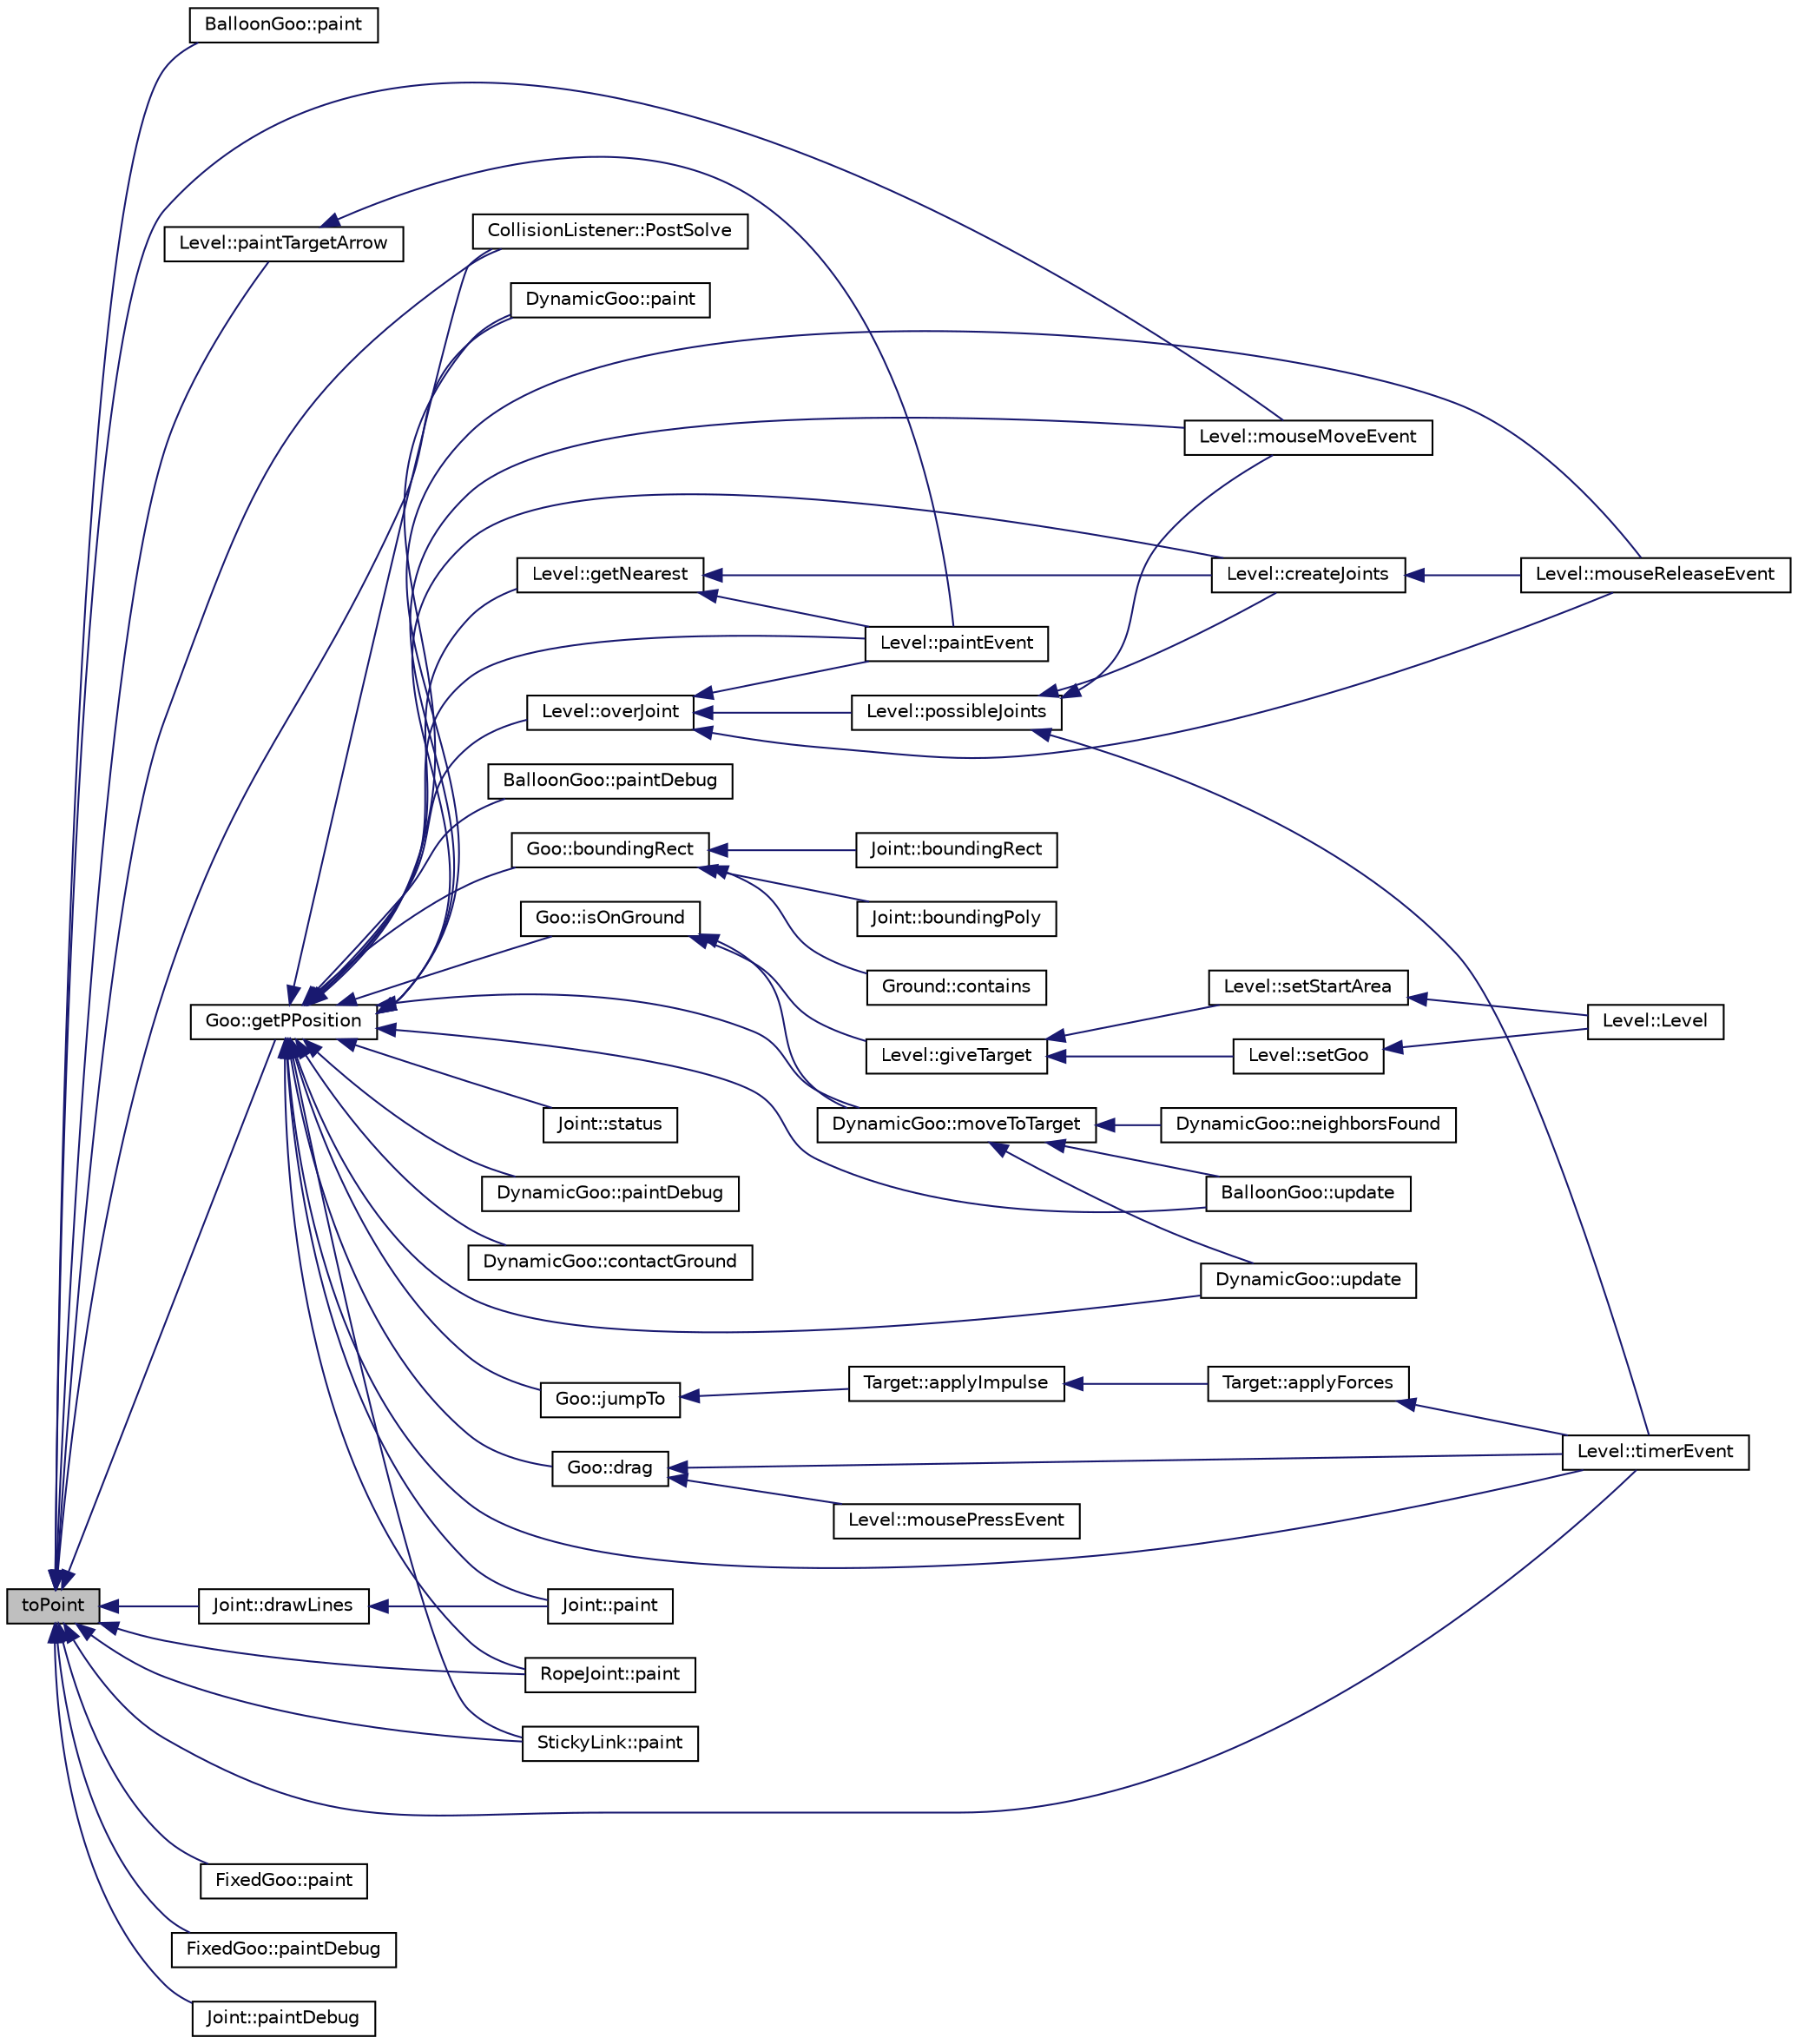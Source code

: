 digraph G
{
  edge [fontname="Helvetica",fontsize="10",labelfontname="Helvetica",labelfontsize="10"];
  node [fontname="Helvetica",fontsize="10",shape=record];
  rankdir="LR";
  Node1 [label="toPoint",height=0.2,width=0.4,color="black", fillcolor="grey75", style="filled" fontcolor="black"];
  Node1 -> Node2 [dir="back",color="midnightblue",fontsize="10",style="solid",fontname="Helvetica"];
  Node2 [label="BalloonGoo::paint",height=0.2,width=0.4,color="black", fillcolor="white", style="filled",URL="$da/dfa/classBalloonGoo.html#a634a5cf8c6d5918061f06b513ef14f84"];
  Node1 -> Node3 [dir="back",color="midnightblue",fontsize="10",style="solid",fontname="Helvetica"];
  Node3 [label="CollisionListener::PostSolve",height=0.2,width=0.4,color="black", fillcolor="white", style="filled",URL="$d7/de9/classCollisionListener.html#a031bc60d472eb4c2996bfc2be6fbc83f"];
  Node1 -> Node4 [dir="back",color="midnightblue",fontsize="10",style="solid",fontname="Helvetica"];
  Node4 [label="DynamicGoo::paint",height=0.2,width=0.4,color="black", fillcolor="white", style="filled",URL="$d6/d97/classDynamicGoo.html#a99c36b2d16a431f50669bf69bbd88098"];
  Node1 -> Node5 [dir="back",color="midnightblue",fontsize="10",style="solid",fontname="Helvetica"];
  Node5 [label="FixedGoo::paint",height=0.2,width=0.4,color="black", fillcolor="white", style="filled",URL="$d9/d15/classFixedGoo.html#ad0e68eaf96bc3a362b6d3ab947cd8331"];
  Node1 -> Node6 [dir="back",color="midnightblue",fontsize="10",style="solid",fontname="Helvetica"];
  Node6 [label="FixedGoo::paintDebug",height=0.2,width=0.4,color="black", fillcolor="white", style="filled",URL="$d9/d15/classFixedGoo.html#affa847e74f8c7f263a61432fe51db7a9"];
  Node1 -> Node7 [dir="back",color="midnightblue",fontsize="10",style="solid",fontname="Helvetica"];
  Node7 [label="Goo::getPPosition",height=0.2,width=0.4,color="black", fillcolor="white", style="filled",URL="$d5/d5d/classGoo.html#a7396488f837512c3e887f15fb82dcb8f"];
  Node7 -> Node8 [dir="back",color="midnightblue",fontsize="10",style="solid",fontname="Helvetica"];
  Node8 [label="BalloonGoo::paintDebug",height=0.2,width=0.4,color="black", fillcolor="white", style="filled",URL="$da/dfa/classBalloonGoo.html#a4634272c998c746c7a8a0c1b15cc8f69"];
  Node7 -> Node9 [dir="back",color="midnightblue",fontsize="10",style="solid",fontname="Helvetica"];
  Node9 [label="BalloonGoo::update",height=0.2,width=0.4,color="black", fillcolor="white", style="filled",URL="$da/dfa/classBalloonGoo.html#af5f6a827b0786213637689f48ca7e329"];
  Node7 -> Node3 [dir="back",color="midnightblue",fontsize="10",style="solid",fontname="Helvetica"];
  Node7 -> Node10 [dir="back",color="midnightblue",fontsize="10",style="solid",fontname="Helvetica"];
  Node10 [label="DynamicGoo::moveToTarget",height=0.2,width=0.4,color="black", fillcolor="white", style="filled",URL="$d6/d97/classDynamicGoo.html#ab7b16f5f503004a0d55f824e9c7d5c28"];
  Node10 -> Node9 [dir="back",color="midnightblue",fontsize="10",style="solid",fontname="Helvetica"];
  Node10 -> Node11 [dir="back",color="midnightblue",fontsize="10",style="solid",fontname="Helvetica"];
  Node11 [label="DynamicGoo::neighborsFound",height=0.2,width=0.4,color="black", fillcolor="white", style="filled",URL="$d6/d97/classDynamicGoo.html#ae8998daa33c6cc471d70c16fbb752075"];
  Node10 -> Node12 [dir="back",color="midnightblue",fontsize="10",style="solid",fontname="Helvetica"];
  Node12 [label="DynamicGoo::update",height=0.2,width=0.4,color="black", fillcolor="white", style="filled",URL="$d6/d97/classDynamicGoo.html#a6e921cea42c85947d4a7757f7f2d454d"];
  Node7 -> Node4 [dir="back",color="midnightblue",fontsize="10",style="solid",fontname="Helvetica"];
  Node7 -> Node13 [dir="back",color="midnightblue",fontsize="10",style="solid",fontname="Helvetica"];
  Node13 [label="DynamicGoo::paintDebug",height=0.2,width=0.4,color="black", fillcolor="white", style="filled",URL="$d6/d97/classDynamicGoo.html#a4218abdbad0c65a846415ca29f664f77"];
  Node7 -> Node12 [dir="back",color="midnightblue",fontsize="10",style="solid",fontname="Helvetica"];
  Node7 -> Node14 [dir="back",color="midnightblue",fontsize="10",style="solid",fontname="Helvetica"];
  Node14 [label="DynamicGoo::contactGround",height=0.2,width=0.4,color="black", fillcolor="white", style="filled",URL="$d6/d97/classDynamicGoo.html#ac9db157f0df5a17a426b2f9041b55b64"];
  Node7 -> Node15 [dir="back",color="midnightblue",fontsize="10",style="solid",fontname="Helvetica"];
  Node15 [label="Goo::isOnGround",height=0.2,width=0.4,color="black", fillcolor="white", style="filled",URL="$d5/d5d/classGoo.html#a04c2cdf3935c1ac934995d0c689bfe76"];
  Node15 -> Node10 [dir="back",color="midnightblue",fontsize="10",style="solid",fontname="Helvetica"];
  Node15 -> Node16 [dir="back",color="midnightblue",fontsize="10",style="solid",fontname="Helvetica"];
  Node16 [label="Level::giveTarget",height=0.2,width=0.4,color="black", fillcolor="white", style="filled",URL="$d2/d9d/classLevel.html#a1e14fd63a3738f7ccf24c0a8ce144452"];
  Node16 -> Node17 [dir="back",color="midnightblue",fontsize="10",style="solid",fontname="Helvetica"];
  Node17 [label="Level::setStartArea",height=0.2,width=0.4,color="black", fillcolor="white", style="filled",URL="$d2/d9d/classLevel.html#ab70095fd87905c7905f13526919632d4"];
  Node17 -> Node18 [dir="back",color="midnightblue",fontsize="10",style="solid",fontname="Helvetica"];
  Node18 [label="Level::Level",height=0.2,width=0.4,color="black", fillcolor="white", style="filled",URL="$d2/d9d/classLevel.html#aab4805fc7397cd5ab9d9852a1d403a0d"];
  Node16 -> Node19 [dir="back",color="midnightblue",fontsize="10",style="solid",fontname="Helvetica"];
  Node19 [label="Level::setGoo",height=0.2,width=0.4,color="black", fillcolor="white", style="filled",URL="$d2/d9d/classLevel.html#ab1fa2ff467715c3792df7c3b35cf7ca6"];
  Node19 -> Node18 [dir="back",color="midnightblue",fontsize="10",style="solid",fontname="Helvetica"];
  Node7 -> Node20 [dir="back",color="midnightblue",fontsize="10",style="solid",fontname="Helvetica"];
  Node20 [label="Goo::jumpTo",height=0.2,width=0.4,color="black", fillcolor="white", style="filled",URL="$d5/d5d/classGoo.html#a3a30993d73e8074fc71a6ec6bcd0b663"];
  Node20 -> Node21 [dir="back",color="midnightblue",fontsize="10",style="solid",fontname="Helvetica"];
  Node21 [label="Target::applyImpulse",height=0.2,width=0.4,color="black", fillcolor="white", style="filled",URL="$d0/dc4/classTarget.html#a6d597b44d774f30629c6a2837dfed004"];
  Node21 -> Node22 [dir="back",color="midnightblue",fontsize="10",style="solid",fontname="Helvetica"];
  Node22 [label="Target::applyForces",height=0.2,width=0.4,color="black", fillcolor="white", style="filled",URL="$d0/dc4/classTarget.html#af7417d1a5f45b07919cfcc3aede4d4be"];
  Node22 -> Node23 [dir="back",color="midnightblue",fontsize="10",style="solid",fontname="Helvetica"];
  Node23 [label="Level::timerEvent",height=0.2,width=0.4,color="black", fillcolor="white", style="filled",URL="$d2/d9d/classLevel.html#a47263f00b559de3fce0164f9efac0f6b"];
  Node7 -> Node24 [dir="back",color="midnightblue",fontsize="10",style="solid",fontname="Helvetica"];
  Node24 [label="Goo::boundingRect",height=0.2,width=0.4,color="black", fillcolor="white", style="filled",URL="$d5/d5d/classGoo.html#a2b0b4afa2112a19044d652edc9a1bdfb"];
  Node24 -> Node25 [dir="back",color="midnightblue",fontsize="10",style="solid",fontname="Helvetica"];
  Node25 [label="Ground::contains",height=0.2,width=0.4,color="black", fillcolor="white", style="filled",URL="$d2/d7e/classGround.html#ac9b7b3d52138ad5380153be8309bad32"];
  Node24 -> Node26 [dir="back",color="midnightblue",fontsize="10",style="solid",fontname="Helvetica"];
  Node26 [label="Joint::boundingRect",height=0.2,width=0.4,color="black", fillcolor="white", style="filled",URL="$d7/d0a/classJoint.html#ad7b63124cb8308ed1ba602408993d586"];
  Node24 -> Node27 [dir="back",color="midnightblue",fontsize="10",style="solid",fontname="Helvetica"];
  Node27 [label="Joint::boundingPoly",height=0.2,width=0.4,color="black", fillcolor="white", style="filled",URL="$d7/d0a/classJoint.html#a469fa029a6f666859fee46dc38a1a2f9"];
  Node7 -> Node28 [dir="back",color="midnightblue",fontsize="10",style="solid",fontname="Helvetica"];
  Node28 [label="Goo::drag",height=0.2,width=0.4,color="black", fillcolor="white", style="filled",URL="$d5/d5d/classGoo.html#a4b6f592d1fb19b96b167330972c000f3"];
  Node28 -> Node23 [dir="back",color="midnightblue",fontsize="10",style="solid",fontname="Helvetica"];
  Node28 -> Node29 [dir="back",color="midnightblue",fontsize="10",style="solid",fontname="Helvetica"];
  Node29 [label="Level::mousePressEvent",height=0.2,width=0.4,color="black", fillcolor="white", style="filled",URL="$d2/d9d/classLevel.html#a1c79d132de43fe2a6b054e0396af43f7"];
  Node7 -> Node30 [dir="back",color="midnightblue",fontsize="10",style="solid",fontname="Helvetica"];
  Node30 [label="Joint::paint",height=0.2,width=0.4,color="black", fillcolor="white", style="filled",URL="$d7/d0a/classJoint.html#a600175bba216706e9202c5d05cb4789b"];
  Node7 -> Node31 [dir="back",color="midnightblue",fontsize="10",style="solid",fontname="Helvetica"];
  Node31 [label="Joint::status",height=0.2,width=0.4,color="black", fillcolor="white", style="filled",URL="$d7/d0a/classJoint.html#a89a605f4bba20f2448988412595f4360"];
  Node7 -> Node32 [dir="back",color="midnightblue",fontsize="10",style="solid",fontname="Helvetica"];
  Node32 [label="Level::overJoint",height=0.2,width=0.4,color="black", fillcolor="white", style="filled",URL="$d2/d9d/classLevel.html#a4b6b70d2128a700906103c5b5c415f9e"];
  Node32 -> Node33 [dir="back",color="midnightblue",fontsize="10",style="solid",fontname="Helvetica"];
  Node33 [label="Level::possibleJoints",height=0.2,width=0.4,color="black", fillcolor="white", style="filled",URL="$d2/d9d/classLevel.html#a621fa42856df90cfe131ccfa5cf283a3"];
  Node33 -> Node34 [dir="back",color="midnightblue",fontsize="10",style="solid",fontname="Helvetica"];
  Node34 [label="Level::createJoints",height=0.2,width=0.4,color="black", fillcolor="white", style="filled",URL="$d2/d9d/classLevel.html#a753ed1a47f268859a713123dc640839c"];
  Node34 -> Node35 [dir="back",color="midnightblue",fontsize="10",style="solid",fontname="Helvetica"];
  Node35 [label="Level::mouseReleaseEvent",height=0.2,width=0.4,color="black", fillcolor="white", style="filled",URL="$d2/d9d/classLevel.html#a77722ba24f938b7a0707f755e635a8f6"];
  Node33 -> Node23 [dir="back",color="midnightblue",fontsize="10",style="solid",fontname="Helvetica"];
  Node33 -> Node36 [dir="back",color="midnightblue",fontsize="10",style="solid",fontname="Helvetica"];
  Node36 [label="Level::mouseMoveEvent",height=0.2,width=0.4,color="black", fillcolor="white", style="filled",URL="$d2/d9d/classLevel.html#a7221d73229e77fcddcfe04205f00daac"];
  Node32 -> Node37 [dir="back",color="midnightblue",fontsize="10",style="solid",fontname="Helvetica"];
  Node37 [label="Level::paintEvent",height=0.2,width=0.4,color="black", fillcolor="white", style="filled",URL="$d2/d9d/classLevel.html#a20324b2e333c1fe625d150ae530843e3"];
  Node32 -> Node35 [dir="back",color="midnightblue",fontsize="10",style="solid",fontname="Helvetica"];
  Node7 -> Node34 [dir="back",color="midnightblue",fontsize="10",style="solid",fontname="Helvetica"];
  Node7 -> Node23 [dir="back",color="midnightblue",fontsize="10",style="solid",fontname="Helvetica"];
  Node7 -> Node38 [dir="back",color="midnightblue",fontsize="10",style="solid",fontname="Helvetica"];
  Node38 [label="Level::getNearest",height=0.2,width=0.4,color="black", fillcolor="white", style="filled",URL="$d2/d9d/classLevel.html#aca74107009f4e400228f604a33a7dceb"];
  Node38 -> Node34 [dir="back",color="midnightblue",fontsize="10",style="solid",fontname="Helvetica"];
  Node38 -> Node37 [dir="back",color="midnightblue",fontsize="10",style="solid",fontname="Helvetica"];
  Node7 -> Node37 [dir="back",color="midnightblue",fontsize="10",style="solid",fontname="Helvetica"];
  Node7 -> Node36 [dir="back",color="midnightblue",fontsize="10",style="solid",fontname="Helvetica"];
  Node7 -> Node35 [dir="back",color="midnightblue",fontsize="10",style="solid",fontname="Helvetica"];
  Node7 -> Node39 [dir="back",color="midnightblue",fontsize="10",style="solid",fontname="Helvetica"];
  Node39 [label="RopeJoint::paint",height=0.2,width=0.4,color="black", fillcolor="white", style="filled",URL="$d7/d77/classRopeJoint.html#a148063697bef829c067a8d569e472afd"];
  Node7 -> Node40 [dir="back",color="midnightblue",fontsize="10",style="solid",fontname="Helvetica"];
  Node40 [label="StickyLink::paint",height=0.2,width=0.4,color="black", fillcolor="white", style="filled",URL="$d8/de9/classStickyLink.html#aa69b242d107fe5804ef4cb25c1739586"];
  Node1 -> Node41 [dir="back",color="midnightblue",fontsize="10",style="solid",fontname="Helvetica"];
  Node41 [label="Joint::paintDebug",height=0.2,width=0.4,color="black", fillcolor="white", style="filled",URL="$d7/d0a/classJoint.html#acc5deff4a4a748abfdb9a5f011a2b906"];
  Node1 -> Node42 [dir="back",color="midnightblue",fontsize="10",style="solid",fontname="Helvetica"];
  Node42 [label="Joint::drawLines",height=0.2,width=0.4,color="black", fillcolor="white", style="filled",URL="$d7/d0a/classJoint.html#abf9fbbb22eca1d70a91e9ef2f33c5e13"];
  Node42 -> Node30 [dir="back",color="midnightblue",fontsize="10",style="solid",fontname="Helvetica"];
  Node1 -> Node23 [dir="back",color="midnightblue",fontsize="10",style="solid",fontname="Helvetica"];
  Node1 -> Node36 [dir="back",color="midnightblue",fontsize="10",style="solid",fontname="Helvetica"];
  Node1 -> Node43 [dir="back",color="midnightblue",fontsize="10",style="solid",fontname="Helvetica"];
  Node43 [label="Level::paintTargetArrow",height=0.2,width=0.4,color="black", fillcolor="white", style="filled",URL="$d2/d9d/classLevel.html#a7a1c674b0d37983af6cc463e4b3e9c52"];
  Node43 -> Node37 [dir="back",color="midnightblue",fontsize="10",style="solid",fontname="Helvetica"];
  Node1 -> Node39 [dir="back",color="midnightblue",fontsize="10",style="solid",fontname="Helvetica"];
  Node1 -> Node40 [dir="back",color="midnightblue",fontsize="10",style="solid",fontname="Helvetica"];
}
